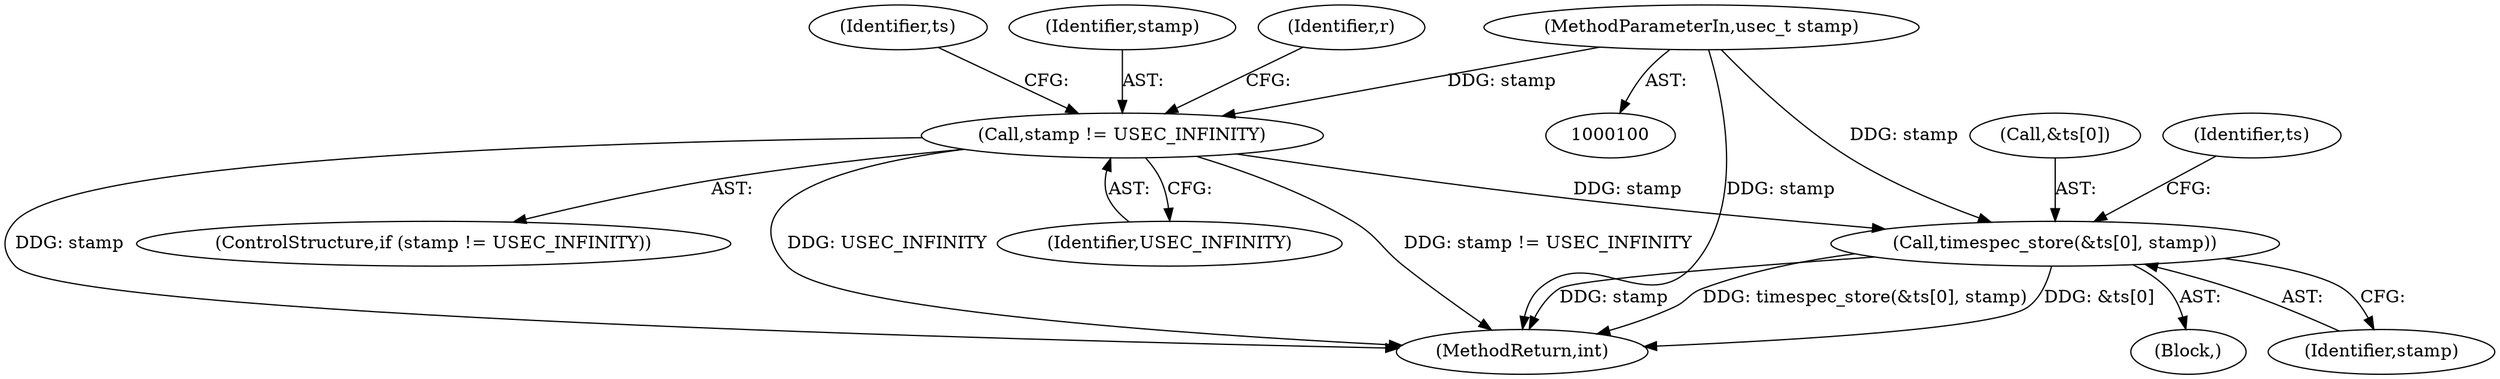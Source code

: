 digraph "0_systemd_06eeacb6fe029804f296b065b3ce91e796e1cd0e@array" {
"1000186" [label="(Call,timespec_store(&ts[0], stamp))"];
"1000181" [label="(Call,stamp != USEC_INFINITY)"];
"1000103" [label="(MethodParameterIn,usec_t stamp)"];
"1000189" [label="(Identifier,ts)"];
"1000191" [label="(Identifier,stamp)"];
"1000180" [label="(ControlStructure,if (stamp != USEC_INFINITY))"];
"1000184" [label="(Block,)"];
"1000183" [label="(Identifier,USEC_INFINITY)"];
"1000182" [label="(Identifier,stamp)"];
"1000187" [label="(Call,&ts[0])"];
"1000194" [label="(Identifier,ts)"];
"1000206" [label="(Identifier,r)"];
"1000219" [label="(MethodReturn,int)"];
"1000186" [label="(Call,timespec_store(&ts[0], stamp))"];
"1000181" [label="(Call,stamp != USEC_INFINITY)"];
"1000103" [label="(MethodParameterIn,usec_t stamp)"];
"1000186" -> "1000184"  [label="AST: "];
"1000186" -> "1000191"  [label="CFG: "];
"1000187" -> "1000186"  [label="AST: "];
"1000191" -> "1000186"  [label="AST: "];
"1000194" -> "1000186"  [label="CFG: "];
"1000186" -> "1000219"  [label="DDG: timespec_store(&ts[0], stamp)"];
"1000186" -> "1000219"  [label="DDG: &ts[0]"];
"1000186" -> "1000219"  [label="DDG: stamp"];
"1000181" -> "1000186"  [label="DDG: stamp"];
"1000103" -> "1000186"  [label="DDG: stamp"];
"1000181" -> "1000180"  [label="AST: "];
"1000181" -> "1000183"  [label="CFG: "];
"1000182" -> "1000181"  [label="AST: "];
"1000183" -> "1000181"  [label="AST: "];
"1000189" -> "1000181"  [label="CFG: "];
"1000206" -> "1000181"  [label="CFG: "];
"1000181" -> "1000219"  [label="DDG: stamp != USEC_INFINITY"];
"1000181" -> "1000219"  [label="DDG: stamp"];
"1000181" -> "1000219"  [label="DDG: USEC_INFINITY"];
"1000103" -> "1000181"  [label="DDG: stamp"];
"1000103" -> "1000100"  [label="AST: "];
"1000103" -> "1000219"  [label="DDG: stamp"];
}
